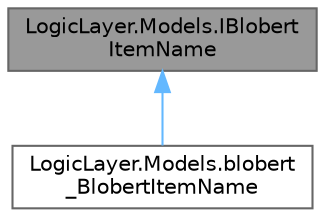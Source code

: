 digraph "LogicLayer.Models.IBlobertItemName"
{
 // LATEX_PDF_SIZE
  bgcolor="transparent";
  edge [fontname=Helvetica,fontsize=10,labelfontname=Helvetica,labelfontsize=10];
  node [fontname=Helvetica,fontsize=10,shape=box,height=0.2,width=0.4];
  Node1 [id="Node000001",label="LogicLayer.Models.IBlobert\lItemName",height=0.2,width=0.4,color="gray40", fillcolor="grey60", style="filled", fontcolor="black",tooltip=" "];
  Node1 -> Node2 [id="edge1_Node000001_Node000002",dir="back",color="steelblue1",style="solid",tooltip=" "];
  Node2 [id="Node000002",label="LogicLayer.Models.blobert\l_BlobertItemName",height=0.2,width=0.4,color="gray40", fillcolor="white", style="filled",URL="$class_logic_layer_1_1_models_1_1blobert___blobert_item_name.html",tooltip="Dojo event, mapping that goes from item id to its name that is saved on chain, this model is saved ha..."];
}
